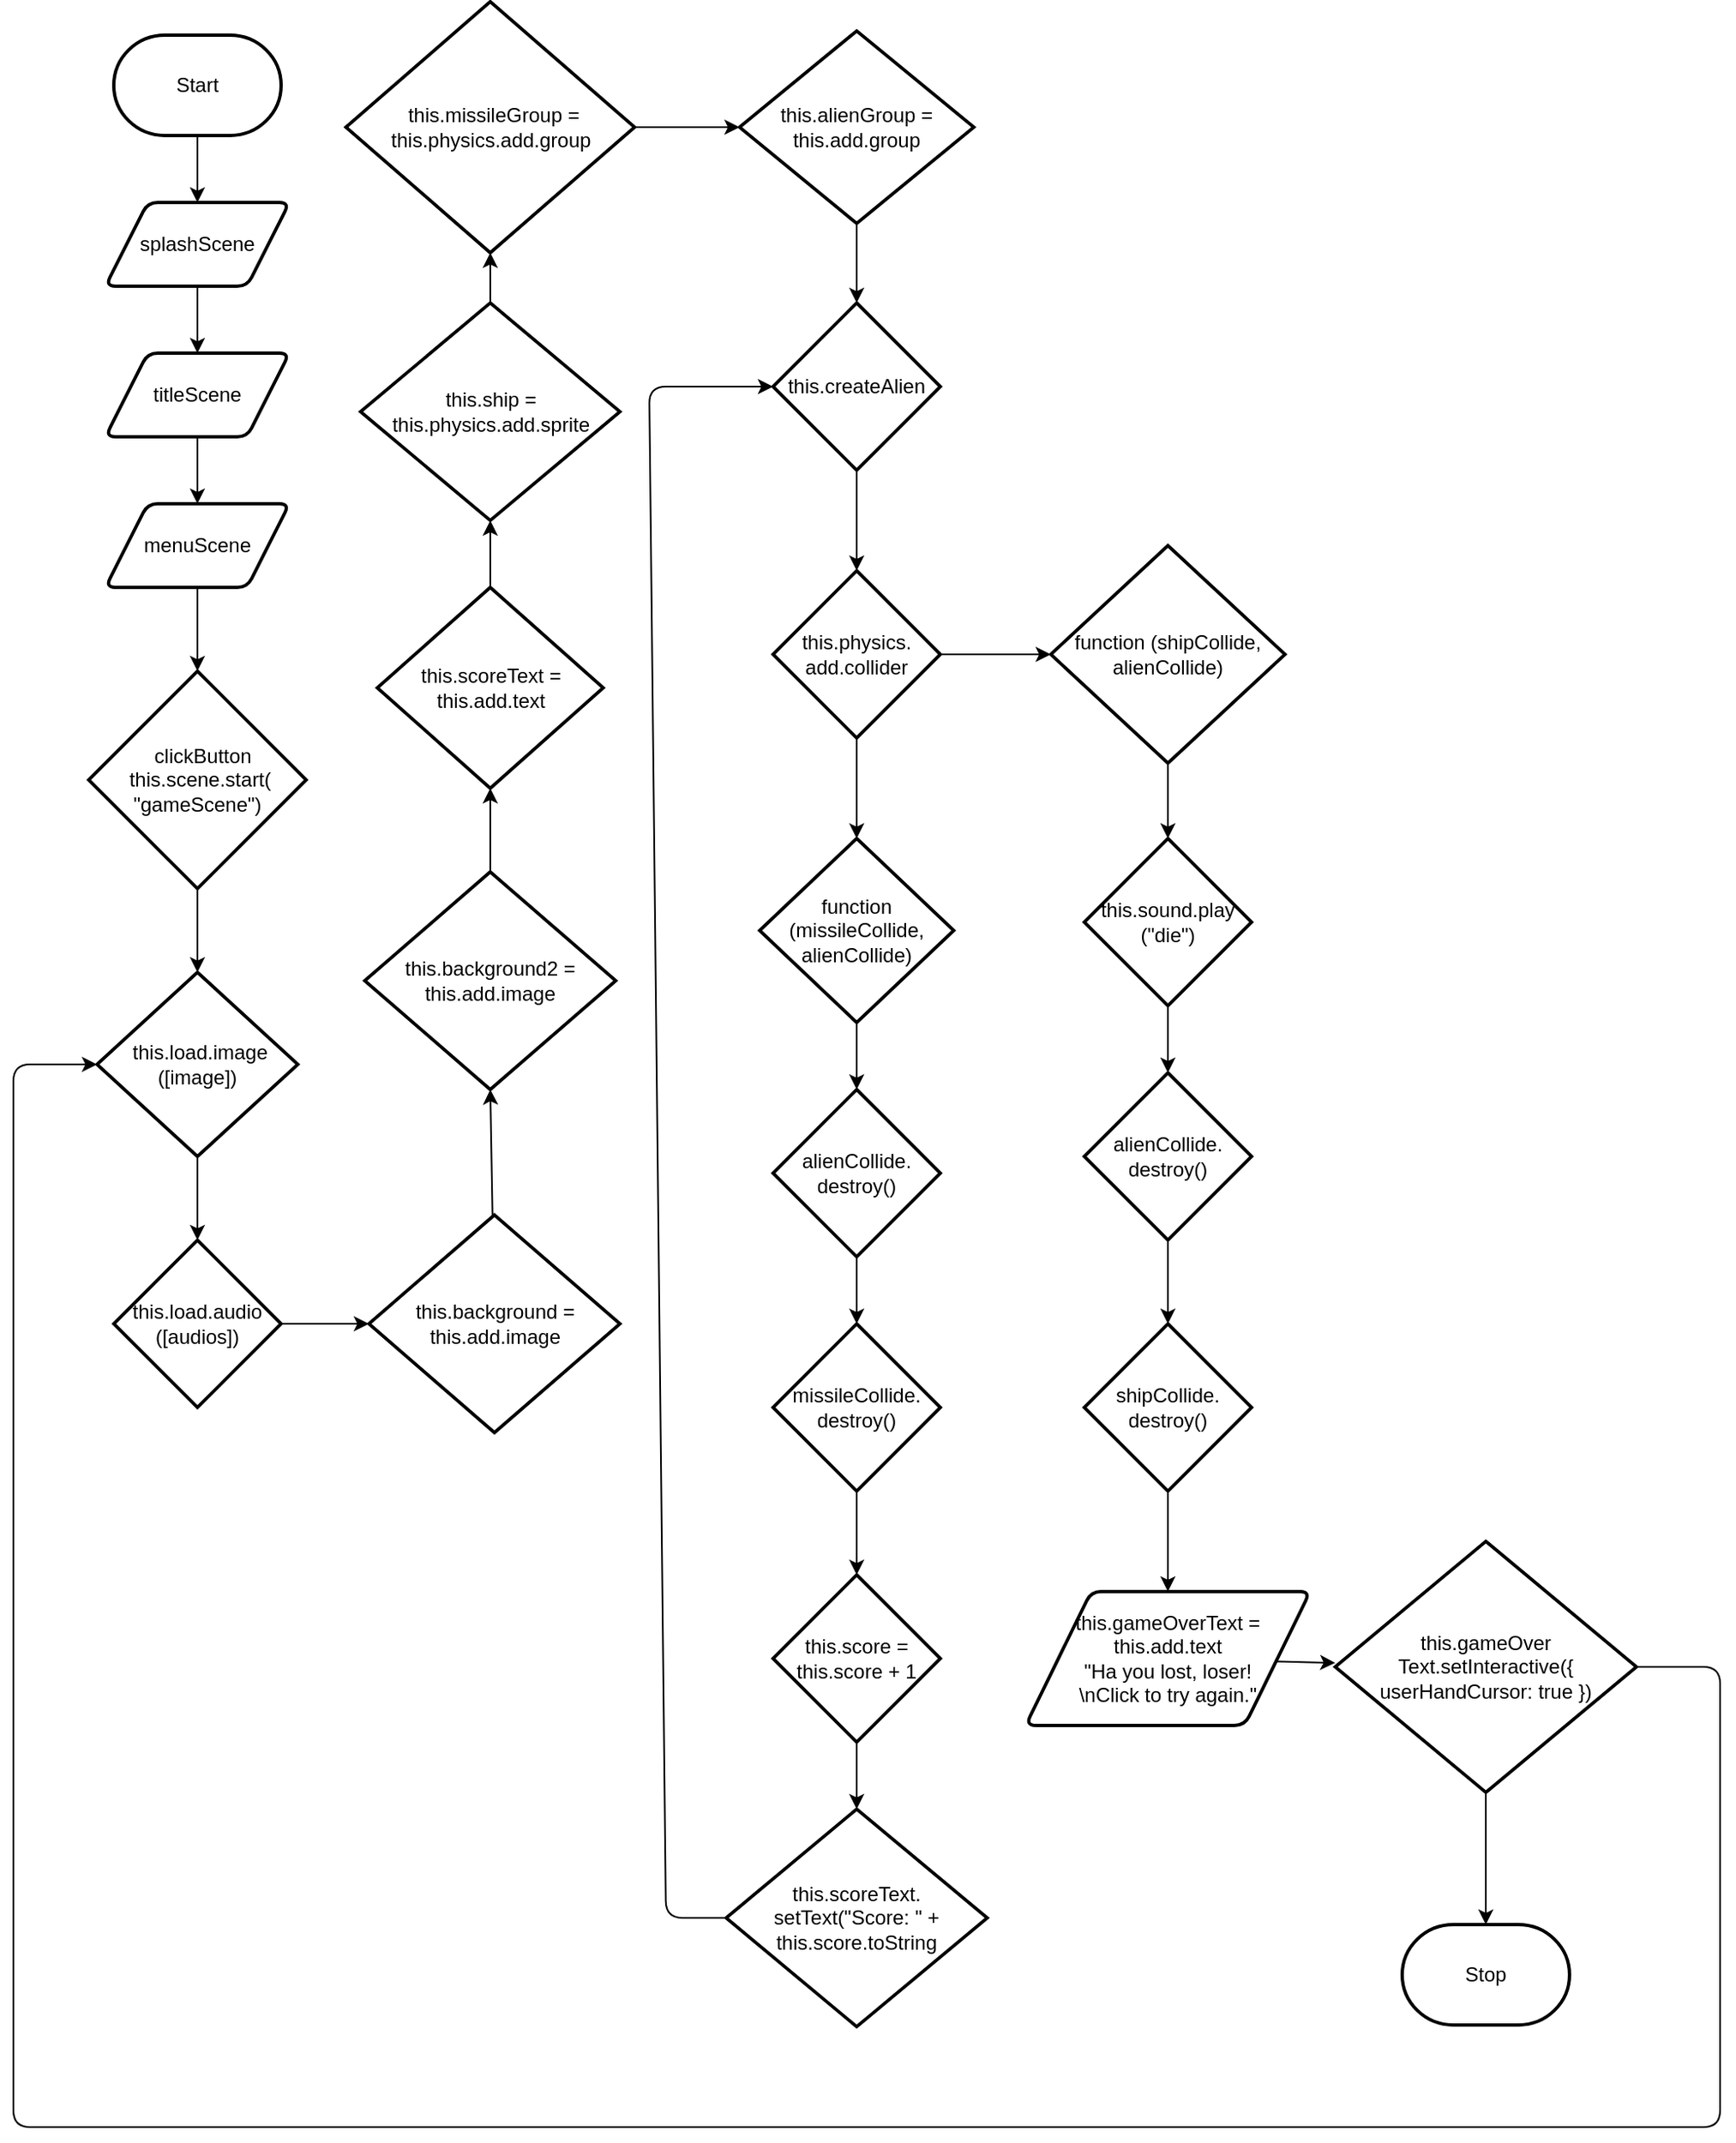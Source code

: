 <mxfile>
    <diagram id="OtP6x5Da8E9tPC6JMkzp" name="Page-1">
        <mxGraphModel dx="1808" dy="622" grid="1" gridSize="10" guides="1" tooltips="1" connect="1" arrows="1" fold="1" page="1" pageScale="1" pageWidth="827" pageHeight="1169" math="0" shadow="0">
            <root>
                <mxCell id="0"/>
                <mxCell id="1" parent="0"/>
                <mxCell id="7" style="edgeStyle=none;html=1;entryX=0.5;entryY=0;entryDx=0;entryDy=0;" parent="1" source="2" target="3" edge="1">
                    <mxGeometry relative="1" as="geometry"/>
                </mxCell>
                <mxCell id="2" value="Start" style="strokeWidth=2;html=1;shape=mxgraph.flowchart.terminator;whiteSpace=wrap;" parent="1" vertex="1">
                    <mxGeometry x="40" y="40" width="100" height="60" as="geometry"/>
                </mxCell>
                <mxCell id="8" style="edgeStyle=none;html=1;entryX=0.5;entryY=0;entryDx=0;entryDy=0;" parent="1" source="3" target="5" edge="1">
                    <mxGeometry relative="1" as="geometry"/>
                </mxCell>
                <mxCell id="3" value="splashScene" style="shape=parallelogram;html=1;strokeWidth=2;perimeter=parallelogramPerimeter;whiteSpace=wrap;rounded=1;arcSize=12;size=0.23;" parent="1" vertex="1">
                    <mxGeometry x="35" y="140" width="110" height="50" as="geometry"/>
                </mxCell>
                <mxCell id="18" style="edgeStyle=none;html=1;" parent="1" source="4" target="17" edge="1">
                    <mxGeometry relative="1" as="geometry"/>
                </mxCell>
                <mxCell id="4" value="&lt;div&gt;&amp;nbsp; clickButton&lt;/div&gt;&lt;div&gt;&amp;nbsp;this.scene.start(&lt;/div&gt;&lt;div&gt;&quot;gameScene&quot;)&lt;/div&gt;" style="strokeWidth=2;html=1;shape=mxgraph.flowchart.decision;whiteSpace=wrap;" parent="1" vertex="1">
                    <mxGeometry x="25" y="420" width="130" height="130" as="geometry"/>
                </mxCell>
                <mxCell id="9" style="edgeStyle=none;html=1;entryX=0.5;entryY=0;entryDx=0;entryDy=0;" parent="1" source="5" target="6" edge="1">
                    <mxGeometry relative="1" as="geometry"/>
                </mxCell>
                <mxCell id="5" value="titleScene" style="shape=parallelogram;html=1;strokeWidth=2;perimeter=parallelogramPerimeter;whiteSpace=wrap;rounded=1;arcSize=12;size=0.23;" parent="1" vertex="1">
                    <mxGeometry x="35" y="230" width="110" height="50" as="geometry"/>
                </mxCell>
                <mxCell id="15" style="edgeStyle=none;html=1;entryX=0.5;entryY=0;entryDx=0;entryDy=0;entryPerimeter=0;" parent="1" source="6" target="4" edge="1">
                    <mxGeometry relative="1" as="geometry"/>
                </mxCell>
                <mxCell id="6" value="menuScene" style="shape=parallelogram;html=1;strokeWidth=2;perimeter=parallelogramPerimeter;whiteSpace=wrap;rounded=1;arcSize=12;size=0.23;" parent="1" vertex="1">
                    <mxGeometry x="35" y="320" width="110" height="50" as="geometry"/>
                </mxCell>
                <mxCell id="24" style="edgeStyle=none;html=1;entryX=0.5;entryY=0;entryDx=0;entryDy=0;entryPerimeter=0;" edge="1" parent="1" source="17" target="19">
                    <mxGeometry relative="1" as="geometry"/>
                </mxCell>
                <mxCell id="17" value="&amp;nbsp;this.load.image&lt;br&gt;([image])" style="strokeWidth=2;html=1;shape=mxgraph.flowchart.decision;whiteSpace=wrap;" parent="1" vertex="1">
                    <mxGeometry x="30" y="600" width="120" height="110" as="geometry"/>
                </mxCell>
                <mxCell id="21" style="edgeStyle=none;html=1;" edge="1" parent="1" source="19" target="20">
                    <mxGeometry relative="1" as="geometry"/>
                </mxCell>
                <mxCell id="19" value="this.load.audio&lt;br&gt;([audios])" style="strokeWidth=2;html=1;shape=mxgraph.flowchart.decision;whiteSpace=wrap;" parent="1" vertex="1">
                    <mxGeometry x="40" y="760" width="100" height="100" as="geometry"/>
                </mxCell>
                <mxCell id="23" style="edgeStyle=none;html=1;entryX=0.5;entryY=1;entryDx=0;entryDy=0;entryPerimeter=0;" edge="1" parent="1" source="20" target="22">
                    <mxGeometry relative="1" as="geometry"/>
                </mxCell>
                <mxCell id="20" value="this.background = this.add.image" style="strokeWidth=2;html=1;shape=mxgraph.flowchart.decision;whiteSpace=wrap;" parent="1" vertex="1">
                    <mxGeometry x="192.5" y="745" width="150" height="130" as="geometry"/>
                </mxCell>
                <mxCell id="31" style="edgeStyle=none;html=1;" edge="1" parent="1" source="22" target="26">
                    <mxGeometry relative="1" as="geometry"/>
                </mxCell>
                <mxCell id="22" value="this.background2 = this.add.image" style="strokeWidth=2;html=1;shape=mxgraph.flowchart.decision;whiteSpace=wrap;" vertex="1" parent="1">
                    <mxGeometry x="190" y="540" width="150" height="130" as="geometry"/>
                </mxCell>
                <mxCell id="30" style="edgeStyle=none;html=1;" edge="1" parent="1" source="26" target="27">
                    <mxGeometry relative="1" as="geometry"/>
                </mxCell>
                <mxCell id="26" value="this.scoreText = this.add.text" style="strokeWidth=2;html=1;shape=mxgraph.flowchart.decision;whiteSpace=wrap;" vertex="1" parent="1">
                    <mxGeometry x="197.5" y="370" width="135" height="120" as="geometry"/>
                </mxCell>
                <mxCell id="29" style="edgeStyle=none;html=1;" edge="1" parent="1" source="27" target="28">
                    <mxGeometry relative="1" as="geometry"/>
                </mxCell>
                <mxCell id="27" value="this.ship = this.physics.add.sprite" style="strokeWidth=2;html=1;shape=mxgraph.flowchart.decision;whiteSpace=wrap;" vertex="1" parent="1">
                    <mxGeometry x="187.5" y="200" width="155" height="130" as="geometry"/>
                </mxCell>
                <mxCell id="40" style="edgeStyle=none;html=1;entryX=0;entryY=0.5;entryDx=0;entryDy=0;entryPerimeter=0;" edge="1" parent="1" source="28" target="32">
                    <mxGeometry relative="1" as="geometry"/>
                </mxCell>
                <mxCell id="28" value="&amp;nbsp;this.missileGroup = this.physics.add.group" style="strokeWidth=2;html=1;shape=mxgraph.flowchart.decision;whiteSpace=wrap;" vertex="1" parent="1">
                    <mxGeometry x="178.75" y="20" width="172.5" height="150" as="geometry"/>
                </mxCell>
                <mxCell id="41" style="edgeStyle=none;html=1;entryX=0.5;entryY=0;entryDx=0;entryDy=0;entryPerimeter=0;" edge="1" parent="1" source="32" target="33">
                    <mxGeometry relative="1" as="geometry"/>
                </mxCell>
                <mxCell id="32" value="this.alienGroup = this.add.group" style="strokeWidth=2;html=1;shape=mxgraph.flowchart.decision;whiteSpace=wrap;" vertex="1" parent="1">
                    <mxGeometry x="414" y="37.5" width="140" height="115" as="geometry"/>
                </mxCell>
                <mxCell id="42" style="edgeStyle=none;html=1;entryX=0.5;entryY=0;entryDx=0;entryDy=0;entryPerimeter=0;" edge="1" parent="1" source="33" target="34">
                    <mxGeometry relative="1" as="geometry"/>
                </mxCell>
                <mxCell id="33" value="this.createAlien" style="strokeWidth=2;html=1;shape=mxgraph.flowchart.decision;whiteSpace=wrap;" vertex="1" parent="1">
                    <mxGeometry x="434" y="200" width="100" height="100" as="geometry"/>
                </mxCell>
                <mxCell id="43" style="edgeStyle=none;html=1;" edge="1" parent="1" source="34" target="38">
                    <mxGeometry relative="1" as="geometry"/>
                </mxCell>
                <mxCell id="46" style="edgeStyle=none;html=1;entryX=0;entryY=0.5;entryDx=0;entryDy=0;entryPerimeter=0;" edge="1" parent="1" source="34" target="39">
                    <mxGeometry relative="1" as="geometry"/>
                </mxCell>
                <mxCell id="34" value="this.physics.&lt;br&gt;add.collider" style="strokeWidth=2;html=1;shape=mxgraph.flowchart.decision;whiteSpace=wrap;" vertex="1" parent="1">
                    <mxGeometry x="434" y="360" width="100" height="100" as="geometry"/>
                </mxCell>
                <mxCell id="45" style="edgeStyle=none;html=1;entryX=0.5;entryY=0;entryDx=0;entryDy=0;entryPerimeter=0;" edge="1" parent="1" source="35" target="36">
                    <mxGeometry relative="1" as="geometry"/>
                </mxCell>
                <mxCell id="35" value="alienCollide.&lt;br&gt;destroy()" style="strokeWidth=2;html=1;shape=mxgraph.flowchart.decision;whiteSpace=wrap;" vertex="1" parent="1">
                    <mxGeometry x="434" y="670" width="100" height="100" as="geometry"/>
                </mxCell>
                <mxCell id="51" style="edgeStyle=none;html=1;entryX=0.5;entryY=0;entryDx=0;entryDy=0;entryPerimeter=0;" edge="1" parent="1" source="36" target="47">
                    <mxGeometry relative="1" as="geometry"/>
                </mxCell>
                <mxCell id="36" value="missileCollide.&lt;br&gt;destroy()" style="strokeWidth=2;html=1;shape=mxgraph.flowchart.decision;whiteSpace=wrap;" vertex="1" parent="1">
                    <mxGeometry x="434" y="810" width="100" height="100" as="geometry"/>
                </mxCell>
                <mxCell id="44" style="edgeStyle=none;html=1;entryX=0.5;entryY=0;entryDx=0;entryDy=0;entryPerimeter=0;" edge="1" parent="1" source="38" target="35">
                    <mxGeometry relative="1" as="geometry"/>
                </mxCell>
                <mxCell id="38" value="function (missileCollide, alienCollide)" style="strokeWidth=2;html=1;shape=mxgraph.flowchart.decision;whiteSpace=wrap;" vertex="1" parent="1">
                    <mxGeometry x="426" y="520" width="116" height="110" as="geometry"/>
                </mxCell>
                <mxCell id="59" style="edgeStyle=none;html=1;exitX=0.5;exitY=1;exitDx=0;exitDy=0;exitPerimeter=0;entryX=0.5;entryY=0;entryDx=0;entryDy=0;entryPerimeter=0;" edge="1" parent="1" source="39" target="53">
                    <mxGeometry relative="1" as="geometry"/>
                </mxCell>
                <mxCell id="39" value="function (shipCollide, alienCollide)" style="strokeWidth=2;html=1;shape=mxgraph.flowchart.decision;whiteSpace=wrap;" vertex="1" parent="1">
                    <mxGeometry x="600" y="345" width="140" height="130" as="geometry"/>
                </mxCell>
                <mxCell id="52" style="edgeStyle=none;html=1;" edge="1" parent="1" source="47" target="48">
                    <mxGeometry relative="1" as="geometry"/>
                </mxCell>
                <mxCell id="47" value="this.score = this.score + 1" style="strokeWidth=2;html=1;shape=mxgraph.flowchart.decision;whiteSpace=wrap;" vertex="1" parent="1">
                    <mxGeometry x="434" y="960" width="100" height="100" as="geometry"/>
                </mxCell>
                <mxCell id="50" style="edgeStyle=none;html=1;entryX=0;entryY=0.5;entryDx=0;entryDy=0;entryPerimeter=0;" edge="1" parent="1" source="48" target="33">
                    <mxGeometry relative="1" as="geometry">
                        <mxPoint x="492" y="1320" as="targetPoint"/>
                        <Array as="points">
                            <mxPoint x="370" y="1165"/>
                            <mxPoint x="360" y="250"/>
                        </Array>
                    </mxGeometry>
                </mxCell>
                <mxCell id="48" value="this.scoreText.&lt;br&gt;setText(&quot;Score: &quot; + this.score.toString" style="strokeWidth=2;html=1;shape=mxgraph.flowchart.decision;whiteSpace=wrap;" vertex="1" parent="1">
                    <mxGeometry x="406" y="1100" width="156" height="130" as="geometry"/>
                </mxCell>
                <mxCell id="60" style="edgeStyle=none;html=1;entryX=0.5;entryY=0;entryDx=0;entryDy=0;entryPerimeter=0;" edge="1" parent="1" source="53" target="54">
                    <mxGeometry relative="1" as="geometry"/>
                </mxCell>
                <mxCell id="53" value="this.sound.play&lt;br&gt;(&quot;die&quot;)" style="strokeWidth=2;html=1;shape=mxgraph.flowchart.decision;whiteSpace=wrap;" vertex="1" parent="1">
                    <mxGeometry x="620" y="520" width="100" height="100" as="geometry"/>
                </mxCell>
                <mxCell id="61" style="edgeStyle=none;html=1;entryX=0.5;entryY=0;entryDx=0;entryDy=0;entryPerimeter=0;" edge="1" parent="1" source="54" target="55">
                    <mxGeometry relative="1" as="geometry"/>
                </mxCell>
                <mxCell id="54" value="alienCollide.&lt;br&gt;destroy()" style="strokeWidth=2;html=1;shape=mxgraph.flowchart.decision;whiteSpace=wrap;" vertex="1" parent="1">
                    <mxGeometry x="620" y="660" width="100" height="100" as="geometry"/>
                </mxCell>
                <mxCell id="62" style="edgeStyle=none;html=1;entryX=0.5;entryY=0;entryDx=0;entryDy=0;" edge="1" parent="1" source="55" target="57">
                    <mxGeometry relative="1" as="geometry"/>
                </mxCell>
                <mxCell id="55" value="shipCollide.&lt;br&gt;destroy()" style="strokeWidth=2;html=1;shape=mxgraph.flowchart.decision;whiteSpace=wrap;" vertex="1" parent="1">
                    <mxGeometry x="620" y="810" width="100" height="100" as="geometry"/>
                </mxCell>
                <mxCell id="63" style="edgeStyle=none;html=1;" edge="1" parent="1" source="57" target="58">
                    <mxGeometry relative="1" as="geometry"/>
                </mxCell>
                <mxCell id="57" value="&lt;span&gt;this.gameOverText = this.add.text&lt;/span&gt;&lt;br&gt;&lt;span&gt;&quot;Ha you lost, loser!&lt;br&gt;\nClick to try again.&quot;&lt;/span&gt;" style="shape=parallelogram;html=1;strokeWidth=2;perimeter=parallelogramPerimeter;whiteSpace=wrap;rounded=1;arcSize=12;size=0.23;" vertex="1" parent="1">
                    <mxGeometry x="585" y="970" width="170" height="80" as="geometry"/>
                </mxCell>
                <mxCell id="66" style="edgeStyle=none;html=1;entryX=0.5;entryY=0;entryDx=0;entryDy=0;entryPerimeter=0;" edge="1" parent="1" source="58" target="64">
                    <mxGeometry relative="1" as="geometry"/>
                </mxCell>
                <mxCell id="68" style="edgeStyle=none;html=1;exitX=1;exitY=0.5;exitDx=0;exitDy=0;exitPerimeter=0;entryX=0;entryY=0.5;entryDx=0;entryDy=0;entryPerimeter=0;" edge="1" parent="1" source="58" target="17">
                    <mxGeometry relative="1" as="geometry">
                        <Array as="points">
                            <mxPoint x="1000" y="1015"/>
                            <mxPoint x="1000" y="1290"/>
                            <mxPoint x="30" y="1290"/>
                            <mxPoint x="-20" y="1290"/>
                            <mxPoint x="-20" y="655"/>
                        </Array>
                    </mxGeometry>
                </mxCell>
                <mxCell id="58" value="this.gameOver&lt;br&gt;Text.setInteractive({ userHandCursor: true })" style="strokeWidth=2;html=1;shape=mxgraph.flowchart.decision;whiteSpace=wrap;" vertex="1" parent="1">
                    <mxGeometry x="770" y="940" width="180" height="150" as="geometry"/>
                </mxCell>
                <mxCell id="64" value="Stop" style="strokeWidth=2;html=1;shape=mxgraph.flowchart.terminator;whiteSpace=wrap;" vertex="1" parent="1">
                    <mxGeometry x="810" y="1169" width="100" height="60" as="geometry"/>
                </mxCell>
            </root>
        </mxGraphModel>
    </diagram>
</mxfile>